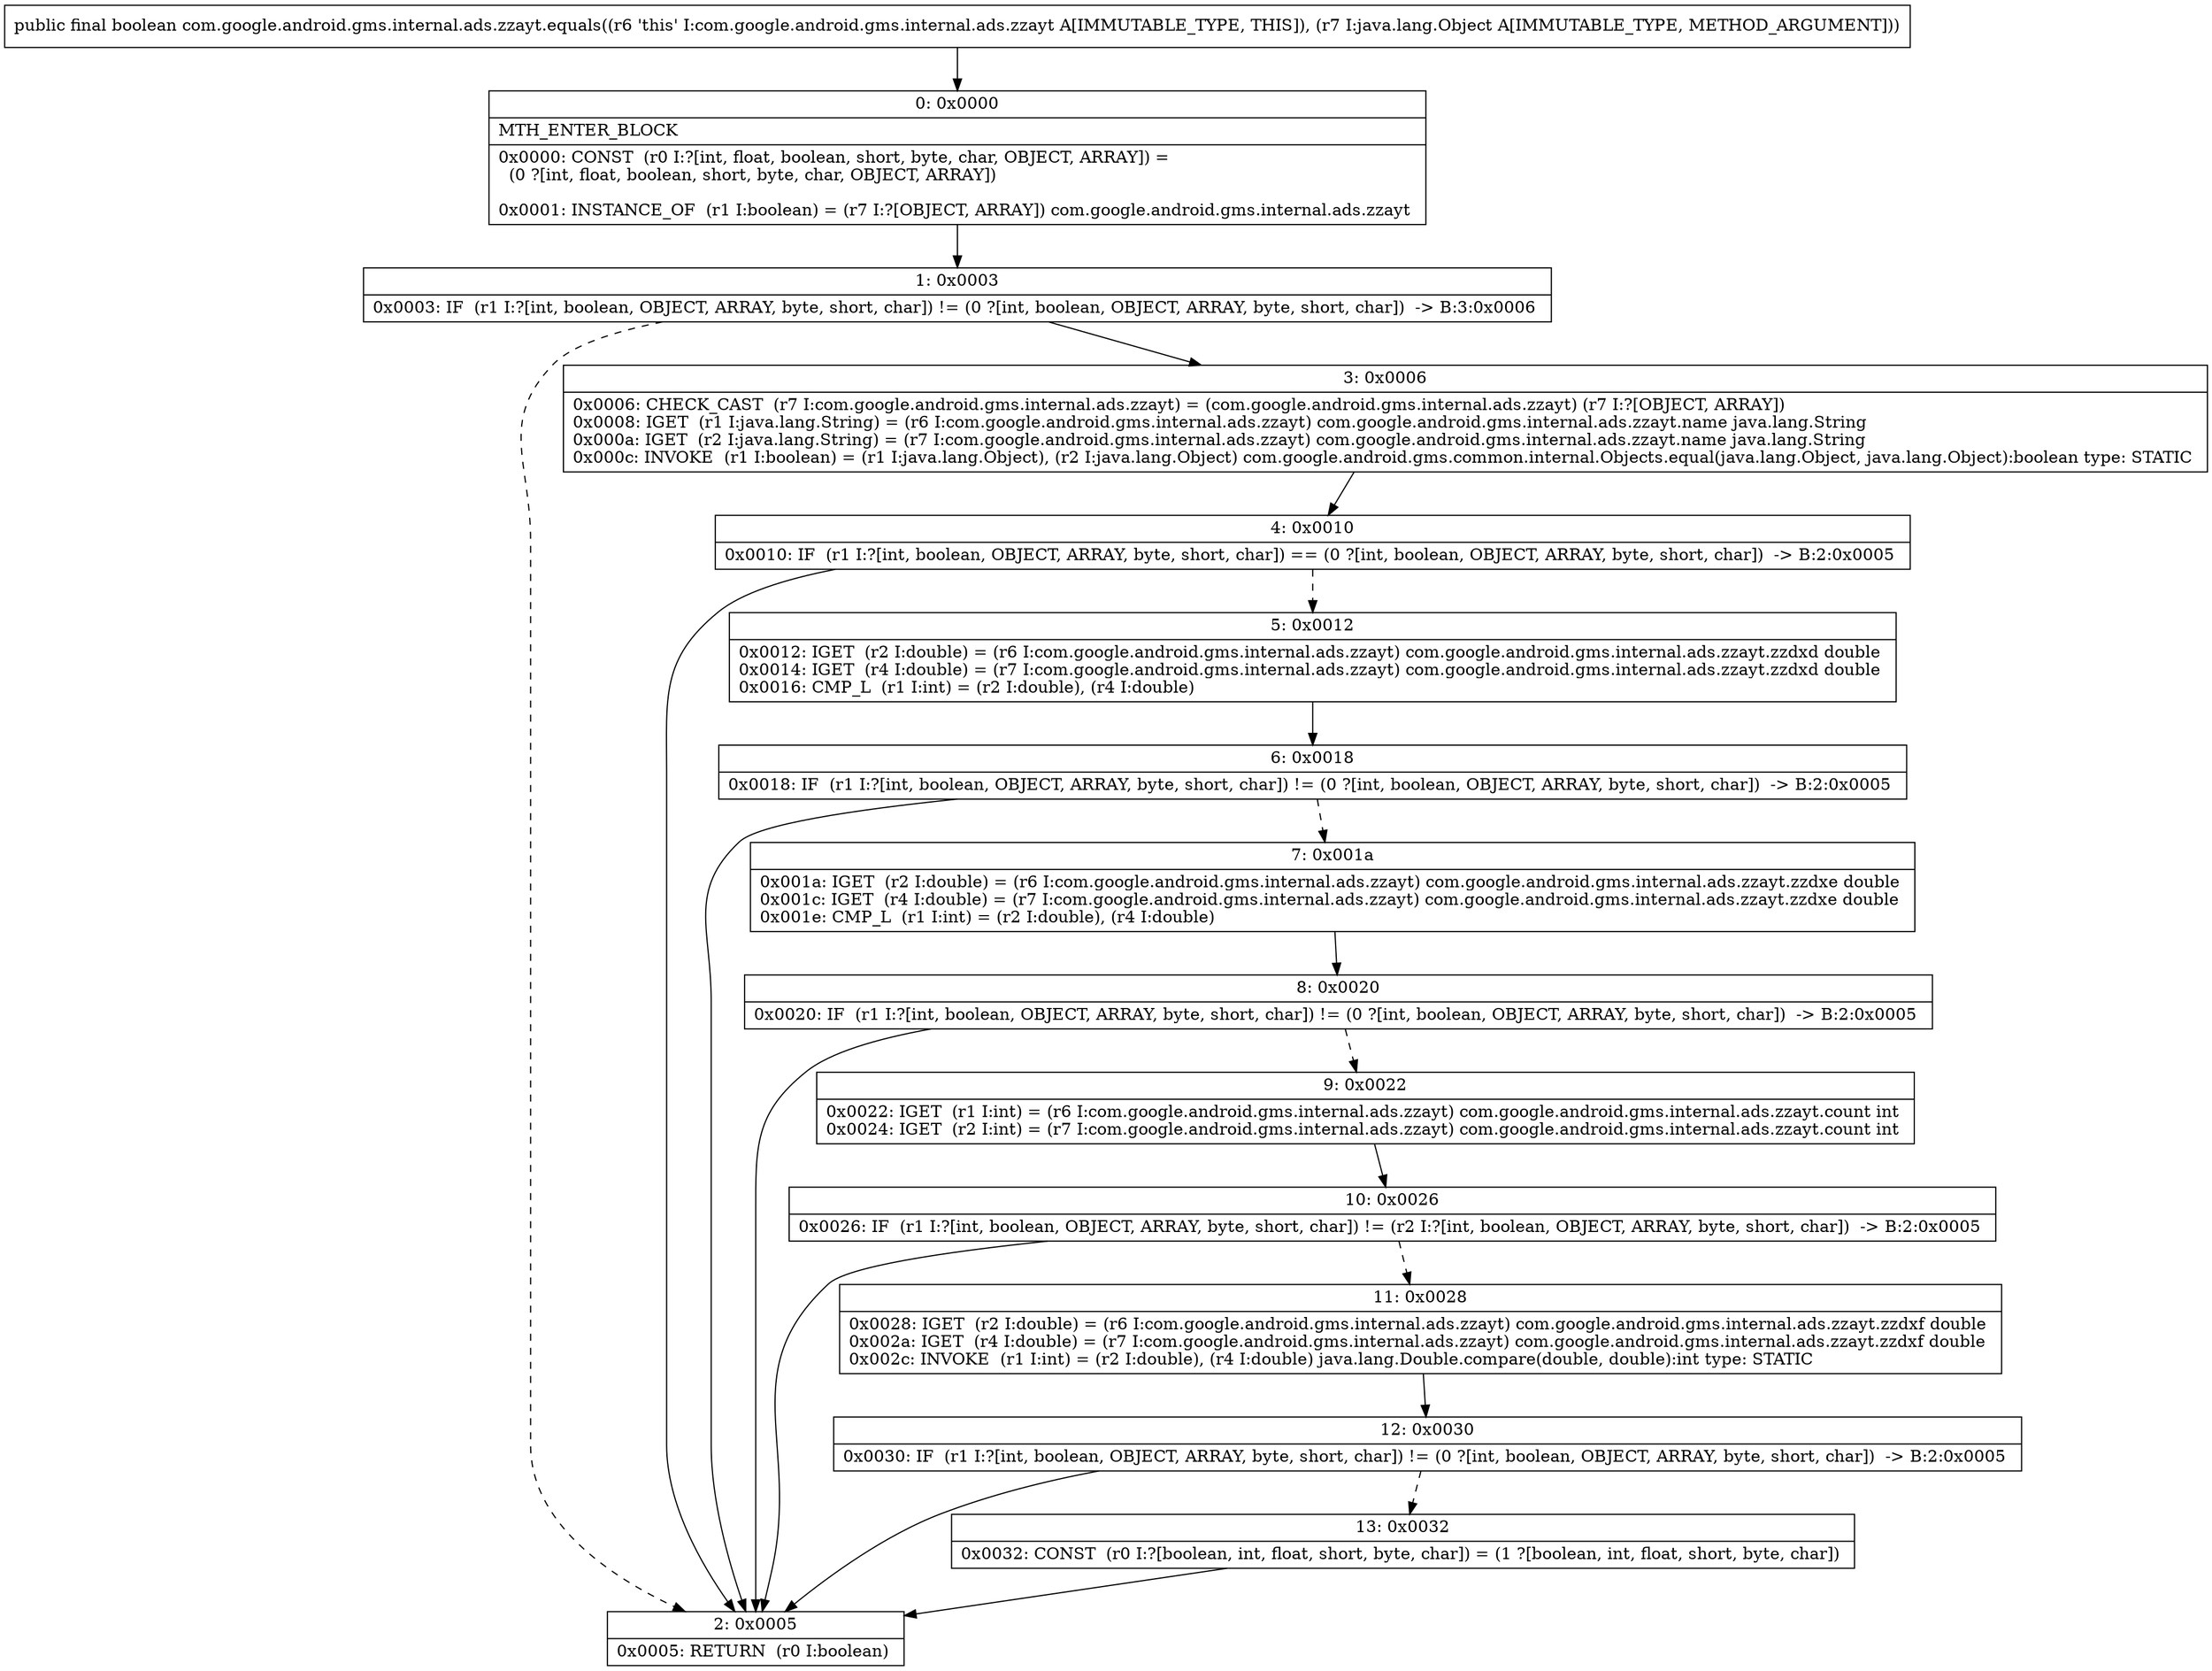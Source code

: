 digraph "CFG forcom.google.android.gms.internal.ads.zzayt.equals(Ljava\/lang\/Object;)Z" {
Node_0 [shape=record,label="{0\:\ 0x0000|MTH_ENTER_BLOCK\l|0x0000: CONST  (r0 I:?[int, float, boolean, short, byte, char, OBJECT, ARRAY]) = \l  (0 ?[int, float, boolean, short, byte, char, OBJECT, ARRAY])\l \l0x0001: INSTANCE_OF  (r1 I:boolean) = (r7 I:?[OBJECT, ARRAY]) com.google.android.gms.internal.ads.zzayt \l}"];
Node_1 [shape=record,label="{1\:\ 0x0003|0x0003: IF  (r1 I:?[int, boolean, OBJECT, ARRAY, byte, short, char]) != (0 ?[int, boolean, OBJECT, ARRAY, byte, short, char])  \-\> B:3:0x0006 \l}"];
Node_2 [shape=record,label="{2\:\ 0x0005|0x0005: RETURN  (r0 I:boolean) \l}"];
Node_3 [shape=record,label="{3\:\ 0x0006|0x0006: CHECK_CAST  (r7 I:com.google.android.gms.internal.ads.zzayt) = (com.google.android.gms.internal.ads.zzayt) (r7 I:?[OBJECT, ARRAY]) \l0x0008: IGET  (r1 I:java.lang.String) = (r6 I:com.google.android.gms.internal.ads.zzayt) com.google.android.gms.internal.ads.zzayt.name java.lang.String \l0x000a: IGET  (r2 I:java.lang.String) = (r7 I:com.google.android.gms.internal.ads.zzayt) com.google.android.gms.internal.ads.zzayt.name java.lang.String \l0x000c: INVOKE  (r1 I:boolean) = (r1 I:java.lang.Object), (r2 I:java.lang.Object) com.google.android.gms.common.internal.Objects.equal(java.lang.Object, java.lang.Object):boolean type: STATIC \l}"];
Node_4 [shape=record,label="{4\:\ 0x0010|0x0010: IF  (r1 I:?[int, boolean, OBJECT, ARRAY, byte, short, char]) == (0 ?[int, boolean, OBJECT, ARRAY, byte, short, char])  \-\> B:2:0x0005 \l}"];
Node_5 [shape=record,label="{5\:\ 0x0012|0x0012: IGET  (r2 I:double) = (r6 I:com.google.android.gms.internal.ads.zzayt) com.google.android.gms.internal.ads.zzayt.zzdxd double \l0x0014: IGET  (r4 I:double) = (r7 I:com.google.android.gms.internal.ads.zzayt) com.google.android.gms.internal.ads.zzayt.zzdxd double \l0x0016: CMP_L  (r1 I:int) = (r2 I:double), (r4 I:double) \l}"];
Node_6 [shape=record,label="{6\:\ 0x0018|0x0018: IF  (r1 I:?[int, boolean, OBJECT, ARRAY, byte, short, char]) != (0 ?[int, boolean, OBJECT, ARRAY, byte, short, char])  \-\> B:2:0x0005 \l}"];
Node_7 [shape=record,label="{7\:\ 0x001a|0x001a: IGET  (r2 I:double) = (r6 I:com.google.android.gms.internal.ads.zzayt) com.google.android.gms.internal.ads.zzayt.zzdxe double \l0x001c: IGET  (r4 I:double) = (r7 I:com.google.android.gms.internal.ads.zzayt) com.google.android.gms.internal.ads.zzayt.zzdxe double \l0x001e: CMP_L  (r1 I:int) = (r2 I:double), (r4 I:double) \l}"];
Node_8 [shape=record,label="{8\:\ 0x0020|0x0020: IF  (r1 I:?[int, boolean, OBJECT, ARRAY, byte, short, char]) != (0 ?[int, boolean, OBJECT, ARRAY, byte, short, char])  \-\> B:2:0x0005 \l}"];
Node_9 [shape=record,label="{9\:\ 0x0022|0x0022: IGET  (r1 I:int) = (r6 I:com.google.android.gms.internal.ads.zzayt) com.google.android.gms.internal.ads.zzayt.count int \l0x0024: IGET  (r2 I:int) = (r7 I:com.google.android.gms.internal.ads.zzayt) com.google.android.gms.internal.ads.zzayt.count int \l}"];
Node_10 [shape=record,label="{10\:\ 0x0026|0x0026: IF  (r1 I:?[int, boolean, OBJECT, ARRAY, byte, short, char]) != (r2 I:?[int, boolean, OBJECT, ARRAY, byte, short, char])  \-\> B:2:0x0005 \l}"];
Node_11 [shape=record,label="{11\:\ 0x0028|0x0028: IGET  (r2 I:double) = (r6 I:com.google.android.gms.internal.ads.zzayt) com.google.android.gms.internal.ads.zzayt.zzdxf double \l0x002a: IGET  (r4 I:double) = (r7 I:com.google.android.gms.internal.ads.zzayt) com.google.android.gms.internal.ads.zzayt.zzdxf double \l0x002c: INVOKE  (r1 I:int) = (r2 I:double), (r4 I:double) java.lang.Double.compare(double, double):int type: STATIC \l}"];
Node_12 [shape=record,label="{12\:\ 0x0030|0x0030: IF  (r1 I:?[int, boolean, OBJECT, ARRAY, byte, short, char]) != (0 ?[int, boolean, OBJECT, ARRAY, byte, short, char])  \-\> B:2:0x0005 \l}"];
Node_13 [shape=record,label="{13\:\ 0x0032|0x0032: CONST  (r0 I:?[boolean, int, float, short, byte, char]) = (1 ?[boolean, int, float, short, byte, char]) \l}"];
MethodNode[shape=record,label="{public final boolean com.google.android.gms.internal.ads.zzayt.equals((r6 'this' I:com.google.android.gms.internal.ads.zzayt A[IMMUTABLE_TYPE, THIS]), (r7 I:java.lang.Object A[IMMUTABLE_TYPE, METHOD_ARGUMENT])) }"];
MethodNode -> Node_0;
Node_0 -> Node_1;
Node_1 -> Node_2[style=dashed];
Node_1 -> Node_3;
Node_3 -> Node_4;
Node_4 -> Node_2;
Node_4 -> Node_5[style=dashed];
Node_5 -> Node_6;
Node_6 -> Node_2;
Node_6 -> Node_7[style=dashed];
Node_7 -> Node_8;
Node_8 -> Node_2;
Node_8 -> Node_9[style=dashed];
Node_9 -> Node_10;
Node_10 -> Node_2;
Node_10 -> Node_11[style=dashed];
Node_11 -> Node_12;
Node_12 -> Node_2;
Node_12 -> Node_13[style=dashed];
Node_13 -> Node_2;
}

